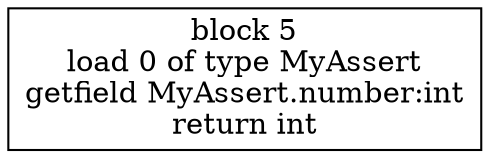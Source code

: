 digraph "MyAssert.getNumber()int" {
size = "11,7.5";
codeblock_5 [ shape = box, label = "block 5\nload 0 of type MyAssert\ngetfield MyAssert.number:int\nreturn int"];
}